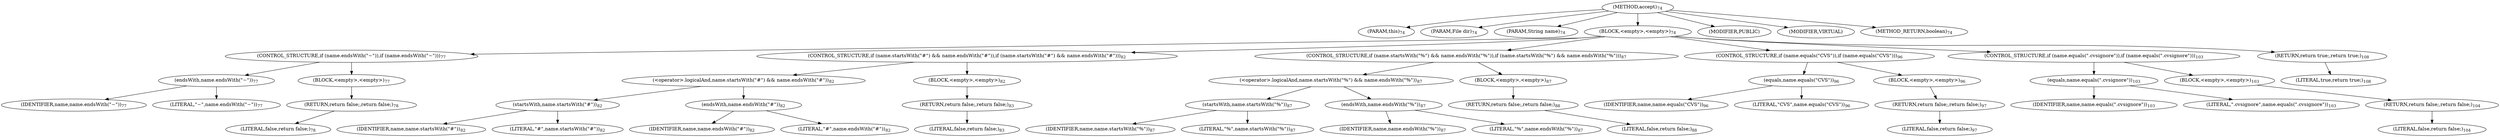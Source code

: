 digraph "accept" {  
"19" [label = <(METHOD,accept)<SUB>74</SUB>> ]
"20" [label = <(PARAM,this)<SUB>74</SUB>> ]
"21" [label = <(PARAM,File dir)<SUB>74</SUB>> ]
"22" [label = <(PARAM,String name)<SUB>74</SUB>> ]
"23" [label = <(BLOCK,&lt;empty&gt;,&lt;empty&gt;)<SUB>74</SUB>> ]
"24" [label = <(CONTROL_STRUCTURE,if (name.endsWith(&quot;~&quot;)),if (name.endsWith(&quot;~&quot;)))<SUB>77</SUB>> ]
"25" [label = <(endsWith,name.endsWith(&quot;~&quot;))<SUB>77</SUB>> ]
"26" [label = <(IDENTIFIER,name,name.endsWith(&quot;~&quot;))<SUB>77</SUB>> ]
"27" [label = <(LITERAL,&quot;~&quot;,name.endsWith(&quot;~&quot;))<SUB>77</SUB>> ]
"28" [label = <(BLOCK,&lt;empty&gt;,&lt;empty&gt;)<SUB>77</SUB>> ]
"29" [label = <(RETURN,return false;,return false;)<SUB>78</SUB>> ]
"30" [label = <(LITERAL,false,return false;)<SUB>78</SUB>> ]
"31" [label = <(CONTROL_STRUCTURE,if (name.startsWith(&quot;#&quot;) &amp;&amp; name.endsWith(&quot;#&quot;)),if (name.startsWith(&quot;#&quot;) &amp;&amp; name.endsWith(&quot;#&quot;)))<SUB>82</SUB>> ]
"32" [label = <(&lt;operator&gt;.logicalAnd,name.startsWith(&quot;#&quot;) &amp;&amp; name.endsWith(&quot;#&quot;))<SUB>82</SUB>> ]
"33" [label = <(startsWith,name.startsWith(&quot;#&quot;))<SUB>82</SUB>> ]
"34" [label = <(IDENTIFIER,name,name.startsWith(&quot;#&quot;))<SUB>82</SUB>> ]
"35" [label = <(LITERAL,&quot;#&quot;,name.startsWith(&quot;#&quot;))<SUB>82</SUB>> ]
"36" [label = <(endsWith,name.endsWith(&quot;#&quot;))<SUB>82</SUB>> ]
"37" [label = <(IDENTIFIER,name,name.endsWith(&quot;#&quot;))<SUB>82</SUB>> ]
"38" [label = <(LITERAL,&quot;#&quot;,name.endsWith(&quot;#&quot;))<SUB>82</SUB>> ]
"39" [label = <(BLOCK,&lt;empty&gt;,&lt;empty&gt;)<SUB>82</SUB>> ]
"40" [label = <(RETURN,return false;,return false;)<SUB>83</SUB>> ]
"41" [label = <(LITERAL,false,return false;)<SUB>83</SUB>> ]
"42" [label = <(CONTROL_STRUCTURE,if (name.startsWith(&quot;%&quot;) &amp;&amp; name.endsWith(&quot;%&quot;)),if (name.startsWith(&quot;%&quot;) &amp;&amp; name.endsWith(&quot;%&quot;)))<SUB>87</SUB>> ]
"43" [label = <(&lt;operator&gt;.logicalAnd,name.startsWith(&quot;%&quot;) &amp;&amp; name.endsWith(&quot;%&quot;))<SUB>87</SUB>> ]
"44" [label = <(startsWith,name.startsWith(&quot;%&quot;))<SUB>87</SUB>> ]
"45" [label = <(IDENTIFIER,name,name.startsWith(&quot;%&quot;))<SUB>87</SUB>> ]
"46" [label = <(LITERAL,&quot;%&quot;,name.startsWith(&quot;%&quot;))<SUB>87</SUB>> ]
"47" [label = <(endsWith,name.endsWith(&quot;%&quot;))<SUB>87</SUB>> ]
"48" [label = <(IDENTIFIER,name,name.endsWith(&quot;%&quot;))<SUB>87</SUB>> ]
"49" [label = <(LITERAL,&quot;%&quot;,name.endsWith(&quot;%&quot;))<SUB>87</SUB>> ]
"50" [label = <(BLOCK,&lt;empty&gt;,&lt;empty&gt;)<SUB>87</SUB>> ]
"51" [label = <(RETURN,return false;,return false;)<SUB>88</SUB>> ]
"52" [label = <(LITERAL,false,return false;)<SUB>88</SUB>> ]
"53" [label = <(CONTROL_STRUCTURE,if (name.equals(&quot;CVS&quot;)),if (name.equals(&quot;CVS&quot;)))<SUB>96</SUB>> ]
"54" [label = <(equals,name.equals(&quot;CVS&quot;))<SUB>96</SUB>> ]
"55" [label = <(IDENTIFIER,name,name.equals(&quot;CVS&quot;))<SUB>96</SUB>> ]
"56" [label = <(LITERAL,&quot;CVS&quot;,name.equals(&quot;CVS&quot;))<SUB>96</SUB>> ]
"57" [label = <(BLOCK,&lt;empty&gt;,&lt;empty&gt;)<SUB>96</SUB>> ]
"58" [label = <(RETURN,return false;,return false;)<SUB>97</SUB>> ]
"59" [label = <(LITERAL,false,return false;)<SUB>97</SUB>> ]
"60" [label = <(CONTROL_STRUCTURE,if (name.equals(&quot;.cvsignore&quot;)),if (name.equals(&quot;.cvsignore&quot;)))<SUB>103</SUB>> ]
"61" [label = <(equals,name.equals(&quot;.cvsignore&quot;))<SUB>103</SUB>> ]
"62" [label = <(IDENTIFIER,name,name.equals(&quot;.cvsignore&quot;))<SUB>103</SUB>> ]
"63" [label = <(LITERAL,&quot;.cvsignore&quot;,name.equals(&quot;.cvsignore&quot;))<SUB>103</SUB>> ]
"64" [label = <(BLOCK,&lt;empty&gt;,&lt;empty&gt;)<SUB>103</SUB>> ]
"65" [label = <(RETURN,return false;,return false;)<SUB>104</SUB>> ]
"66" [label = <(LITERAL,false,return false;)<SUB>104</SUB>> ]
"67" [label = <(RETURN,return true;,return true;)<SUB>108</SUB>> ]
"68" [label = <(LITERAL,true,return true;)<SUB>108</SUB>> ]
"69" [label = <(MODIFIER,PUBLIC)> ]
"70" [label = <(MODIFIER,VIRTUAL)> ]
"71" [label = <(METHOD_RETURN,boolean)<SUB>74</SUB>> ]
  "19" -> "20" 
  "19" -> "21" 
  "19" -> "22" 
  "19" -> "23" 
  "19" -> "69" 
  "19" -> "70" 
  "19" -> "71" 
  "23" -> "24" 
  "23" -> "31" 
  "23" -> "42" 
  "23" -> "53" 
  "23" -> "60" 
  "23" -> "67" 
  "24" -> "25" 
  "24" -> "28" 
  "25" -> "26" 
  "25" -> "27" 
  "28" -> "29" 
  "29" -> "30" 
  "31" -> "32" 
  "31" -> "39" 
  "32" -> "33" 
  "32" -> "36" 
  "33" -> "34" 
  "33" -> "35" 
  "36" -> "37" 
  "36" -> "38" 
  "39" -> "40" 
  "40" -> "41" 
  "42" -> "43" 
  "42" -> "50" 
  "43" -> "44" 
  "43" -> "47" 
  "44" -> "45" 
  "44" -> "46" 
  "47" -> "48" 
  "47" -> "49" 
  "50" -> "51" 
  "51" -> "52" 
  "53" -> "54" 
  "53" -> "57" 
  "54" -> "55" 
  "54" -> "56" 
  "57" -> "58" 
  "58" -> "59" 
  "60" -> "61" 
  "60" -> "64" 
  "61" -> "62" 
  "61" -> "63" 
  "64" -> "65" 
  "65" -> "66" 
  "67" -> "68" 
}

